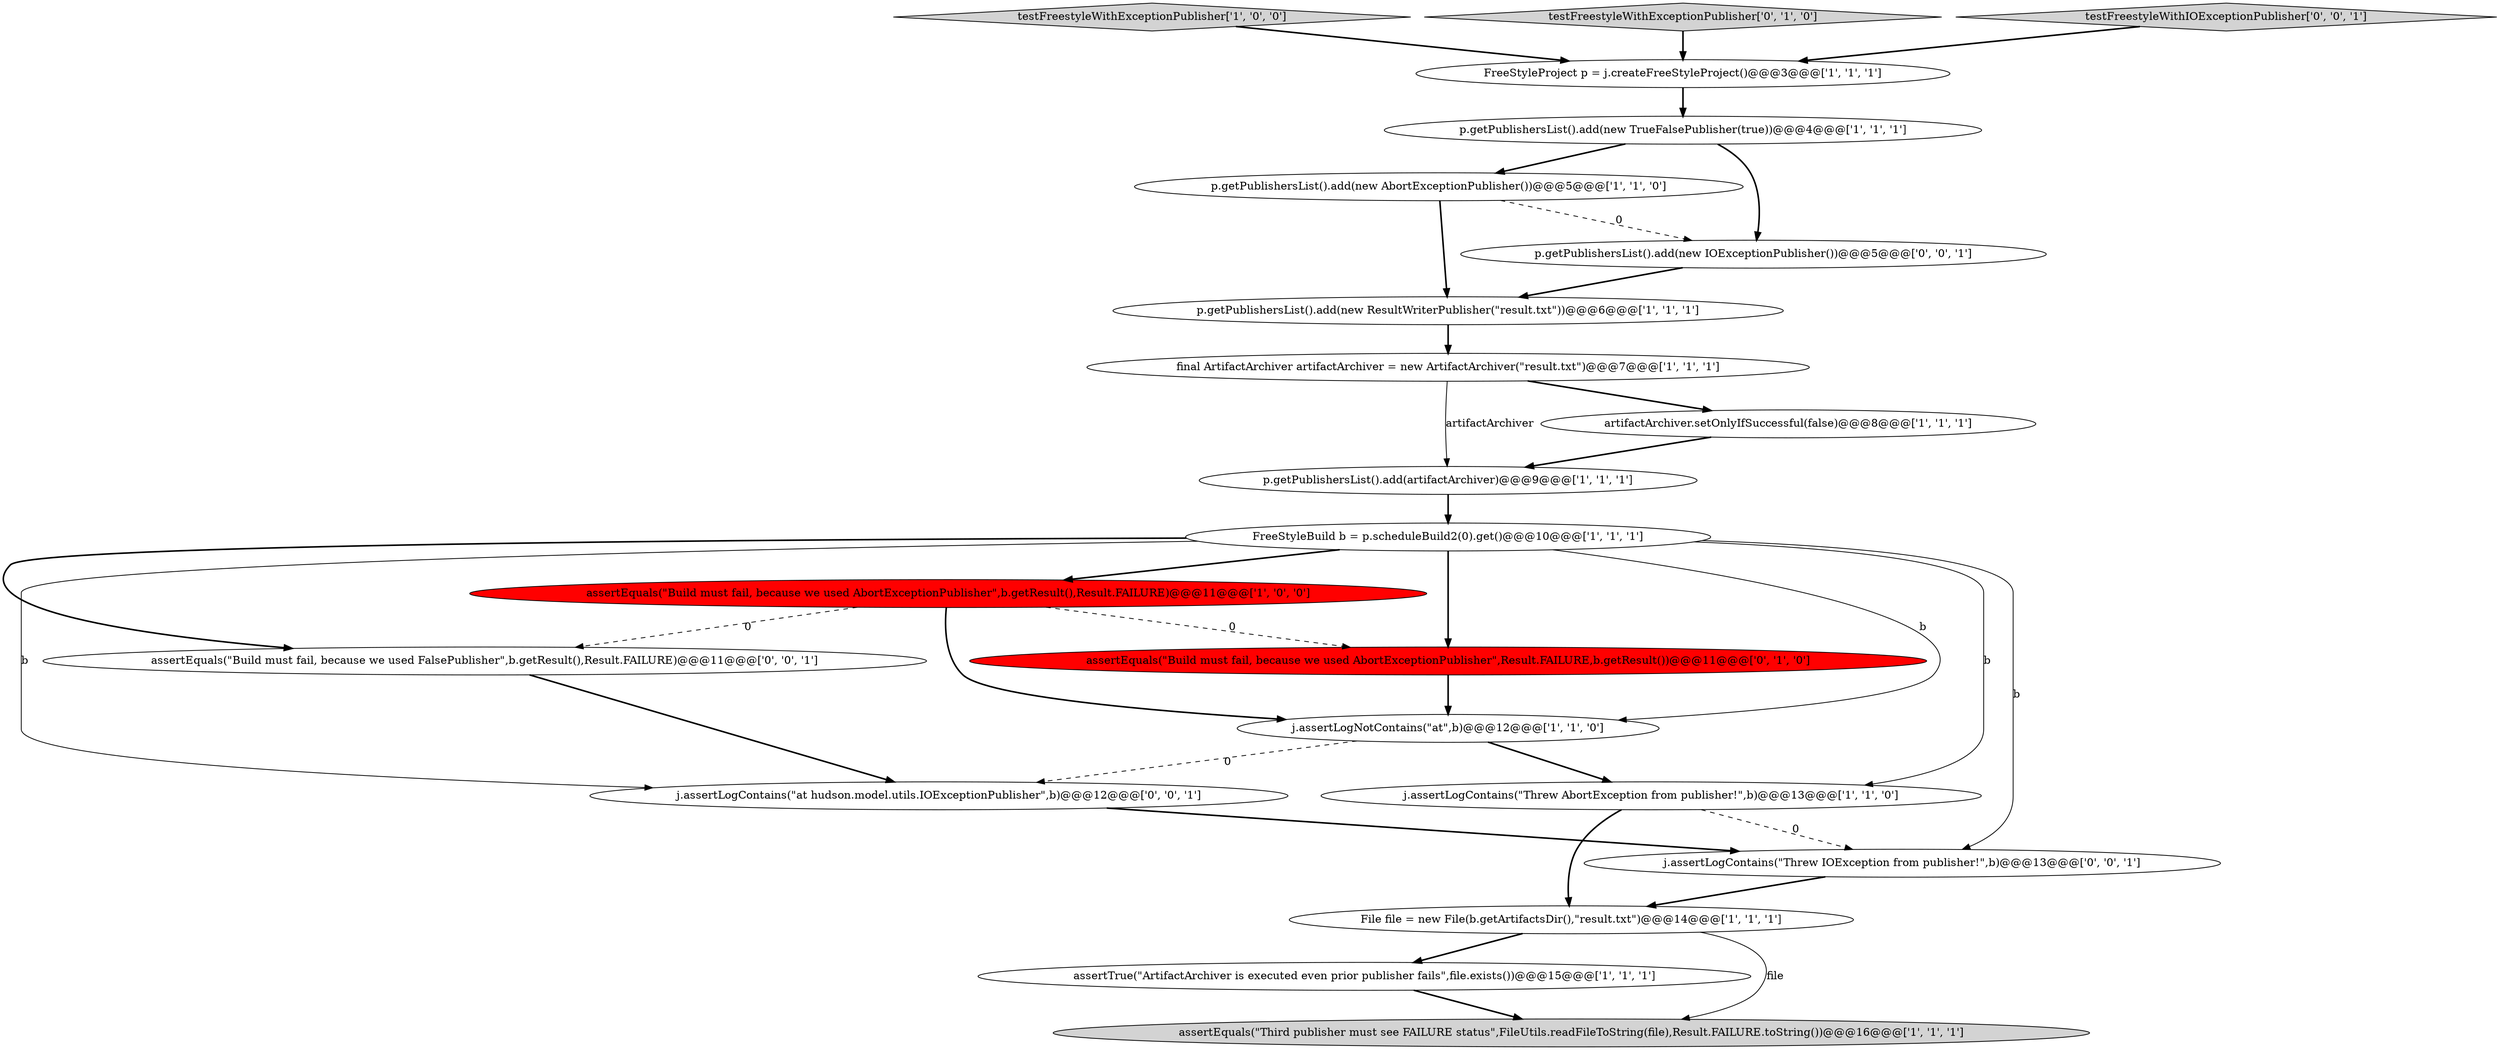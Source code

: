 digraph {
3 [style = filled, label = "p.getPublishersList().add(new TrueFalsePublisher(true))@@@4@@@['1', '1', '1']", fillcolor = white, shape = ellipse image = "AAA0AAABBB1BBB"];
11 [style = filled, label = "testFreestyleWithExceptionPublisher['1', '0', '0']", fillcolor = lightgray, shape = diamond image = "AAA0AAABBB1BBB"];
21 [style = filled, label = "assertEquals(\"Build must fail, because we used FalsePublisher\",b.getResult(),Result.FAILURE)@@@11@@@['0', '0', '1']", fillcolor = white, shape = ellipse image = "AAA0AAABBB3BBB"];
14 [style = filled, label = "assertTrue(\"ArtifactArchiver is executed even prior publisher fails\",file.exists())@@@15@@@['1', '1', '1']", fillcolor = white, shape = ellipse image = "AAA0AAABBB1BBB"];
15 [style = filled, label = "assertEquals(\"Build must fail, because we used AbortExceptionPublisher\",Result.FAILURE,b.getResult())@@@11@@@['0', '1', '0']", fillcolor = red, shape = ellipse image = "AAA1AAABBB2BBB"];
6 [style = filled, label = "p.getPublishersList().add(new ResultWriterPublisher(\"result.txt\"))@@@6@@@['1', '1', '1']", fillcolor = white, shape = ellipse image = "AAA0AAABBB1BBB"];
1 [style = filled, label = "j.assertLogContains(\"Threw AbortException from publisher!\",b)@@@13@@@['1', '1', '0']", fillcolor = white, shape = ellipse image = "AAA0AAABBB1BBB"];
0 [style = filled, label = "assertEquals(\"Build must fail, because we used AbortExceptionPublisher\",b.getResult(),Result.FAILURE)@@@11@@@['1', '0', '0']", fillcolor = red, shape = ellipse image = "AAA1AAABBB1BBB"];
5 [style = filled, label = "File file = new File(b.getArtifactsDir(),\"result.txt\")@@@14@@@['1', '1', '1']", fillcolor = white, shape = ellipse image = "AAA0AAABBB1BBB"];
12 [style = filled, label = "p.getPublishersList().add(artifactArchiver)@@@9@@@['1', '1', '1']", fillcolor = white, shape = ellipse image = "AAA0AAABBB1BBB"];
19 [style = filled, label = "j.assertLogContains(\"Threw IOException from publisher!\",b)@@@13@@@['0', '0', '1']", fillcolor = white, shape = ellipse image = "AAA0AAABBB3BBB"];
2 [style = filled, label = "FreeStyleBuild b = p.scheduleBuild2(0).get()@@@10@@@['1', '1', '1']", fillcolor = white, shape = ellipse image = "AAA0AAABBB1BBB"];
16 [style = filled, label = "testFreestyleWithExceptionPublisher['0', '1', '0']", fillcolor = lightgray, shape = diamond image = "AAA0AAABBB2BBB"];
9 [style = filled, label = "final ArtifactArchiver artifactArchiver = new ArtifactArchiver(\"result.txt\")@@@7@@@['1', '1', '1']", fillcolor = white, shape = ellipse image = "AAA0AAABBB1BBB"];
18 [style = filled, label = "j.assertLogContains(\"at hudson.model.utils.IOExceptionPublisher\",b)@@@12@@@['0', '0', '1']", fillcolor = white, shape = ellipse image = "AAA0AAABBB3BBB"];
4 [style = filled, label = "p.getPublishersList().add(new AbortExceptionPublisher())@@@5@@@['1', '1', '0']", fillcolor = white, shape = ellipse image = "AAA0AAABBB1BBB"];
17 [style = filled, label = "testFreestyleWithIOExceptionPublisher['0', '0', '1']", fillcolor = lightgray, shape = diamond image = "AAA0AAABBB3BBB"];
10 [style = filled, label = "assertEquals(\"Third publisher must see FAILURE status\",FileUtils.readFileToString(file),Result.FAILURE.toString())@@@16@@@['1', '1', '1']", fillcolor = lightgray, shape = ellipse image = "AAA0AAABBB1BBB"];
20 [style = filled, label = "p.getPublishersList().add(new IOExceptionPublisher())@@@5@@@['0', '0', '1']", fillcolor = white, shape = ellipse image = "AAA0AAABBB3BBB"];
13 [style = filled, label = "artifactArchiver.setOnlyIfSuccessful(false)@@@8@@@['1', '1', '1']", fillcolor = white, shape = ellipse image = "AAA0AAABBB1BBB"];
8 [style = filled, label = "j.assertLogNotContains(\"at\",b)@@@12@@@['1', '1', '0']", fillcolor = white, shape = ellipse image = "AAA0AAABBB1BBB"];
7 [style = filled, label = "FreeStyleProject p = j.createFreeStyleProject()@@@3@@@['1', '1', '1']", fillcolor = white, shape = ellipse image = "AAA0AAABBB1BBB"];
1->5 [style = bold, label=""];
9->12 [style = solid, label="artifactArchiver"];
2->18 [style = solid, label="b"];
2->8 [style = solid, label="b"];
4->6 [style = bold, label=""];
1->19 [style = dashed, label="0"];
16->7 [style = bold, label=""];
18->19 [style = bold, label=""];
14->10 [style = bold, label=""];
0->15 [style = dashed, label="0"];
20->6 [style = bold, label=""];
5->14 [style = bold, label=""];
5->10 [style = solid, label="file"];
3->4 [style = bold, label=""];
21->18 [style = bold, label=""];
7->3 [style = bold, label=""];
17->7 [style = bold, label=""];
8->1 [style = bold, label=""];
19->5 [style = bold, label=""];
12->2 [style = bold, label=""];
2->0 [style = bold, label=""];
3->20 [style = bold, label=""];
13->12 [style = bold, label=""];
4->20 [style = dashed, label="0"];
2->21 [style = bold, label=""];
0->21 [style = dashed, label="0"];
2->15 [style = bold, label=""];
0->8 [style = bold, label=""];
8->18 [style = dashed, label="0"];
6->9 [style = bold, label=""];
2->1 [style = solid, label="b"];
15->8 [style = bold, label=""];
11->7 [style = bold, label=""];
2->19 [style = solid, label="b"];
9->13 [style = bold, label=""];
}
